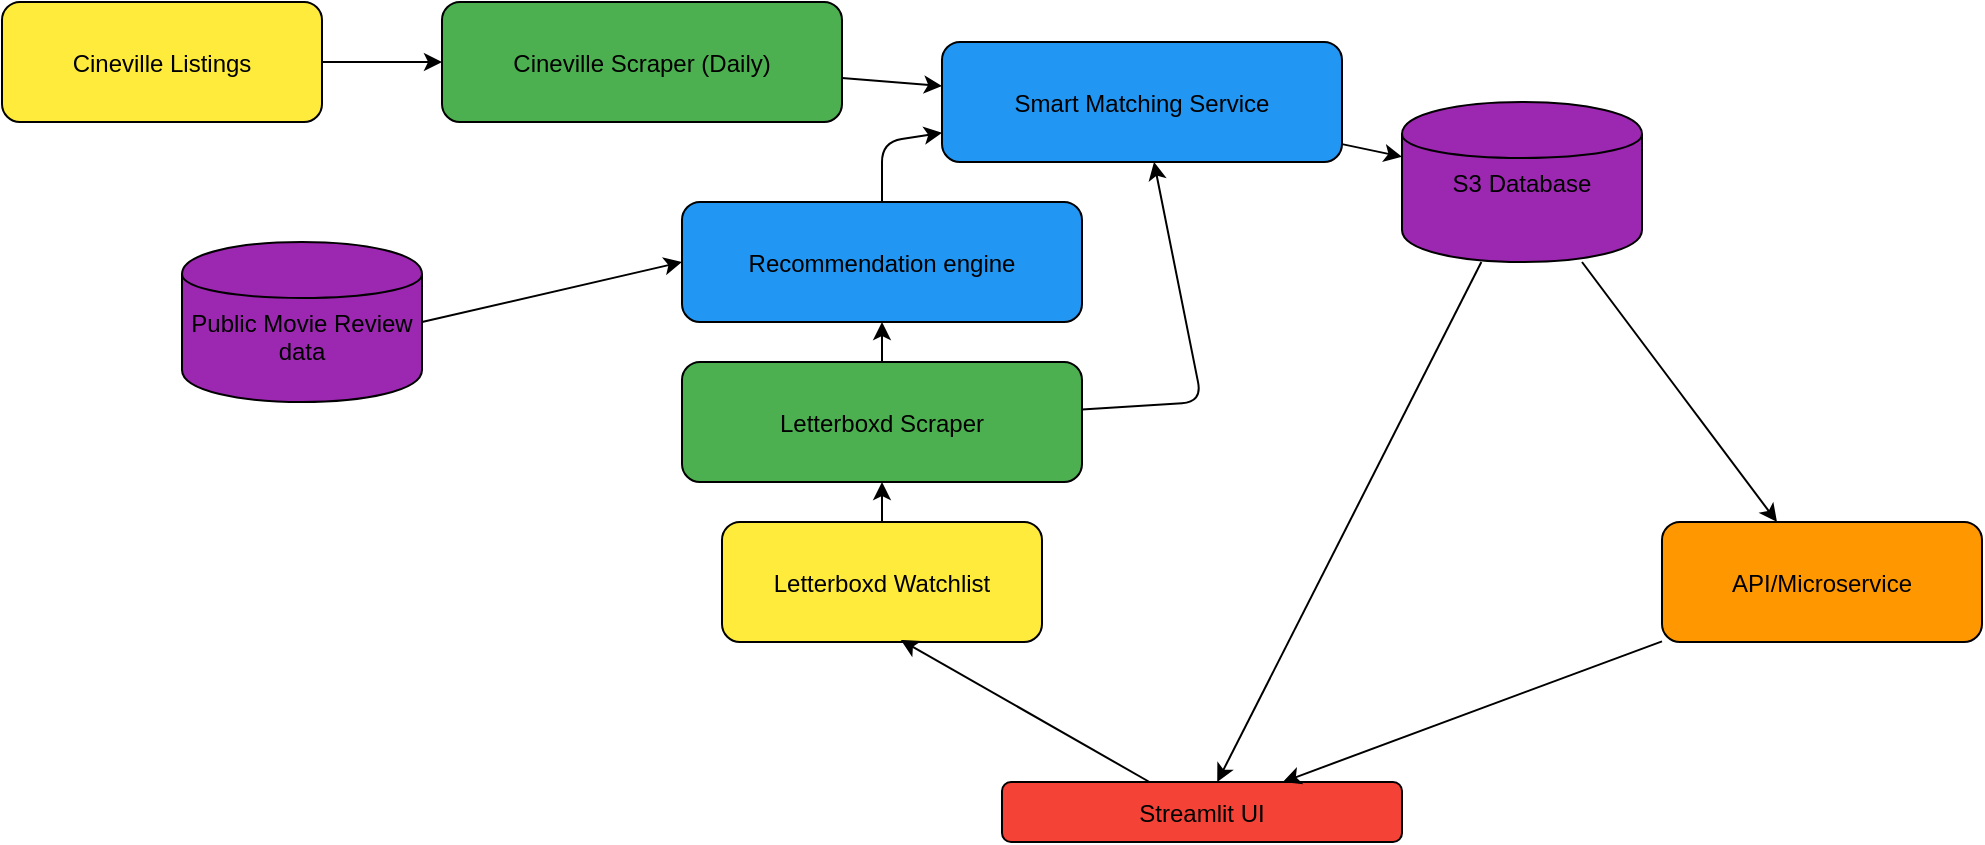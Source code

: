 <mxfile>
    <diagram id="system_architecture" name="Page-1">
        <mxGraphModel dx="981" dy="460" grid="1" gridSize="10" guides="1" tooltips="1" connect="1" arrows="1" fold="1" page="1" pageScale="1" pageWidth="827" pageHeight="1169" math="0" shadow="0">
            <root>
                <mxCell id="0"/>
                <mxCell id="1" parent="0"/>
                <mxCell id="2" value="Cineville Listings" style="rounded=1;strokeColor=#000000;fillColor=#FFEB3B;" parent="1" vertex="1">
                    <mxGeometry x="170" y="190" width="160" height="60" as="geometry"/>
                </mxCell>
                <mxCell id="3" value="Letterboxd Watchlist" style="rounded=1;strokeColor=#000000;fillColor=#FFEB3B;" parent="1" vertex="1">
                    <mxGeometry x="530" y="450" width="160" height="60" as="geometry"/>
                </mxCell>
                <mxCell id="4" value="Cineville Scraper (Daily)" style="rounded=1;strokeColor=#000000;fillColor=#4CAF50;" parent="1" vertex="1">
                    <mxGeometry x="390" y="190" width="200" height="60" as="geometry"/>
                </mxCell>
                <mxCell id="22" style="edgeStyle=none;html=1;exitX=0.5;exitY=0;exitDx=0;exitDy=0;entryX=0.5;entryY=1;entryDx=0;entryDy=0;" edge="1" parent="1" source="5" target="21">
                    <mxGeometry relative="1" as="geometry"/>
                </mxCell>
                <mxCell id="5" value="Letterboxd Scraper" style="rounded=1;strokeColor=#000000;fillColor=#4CAF50;" parent="1" vertex="1">
                    <mxGeometry x="510" y="370" width="200" height="60" as="geometry"/>
                </mxCell>
                <mxCell id="6" value="Smart Matching Service" style="rounded=1;strokeColor=#000000;fillColor=#2196F3;" parent="1" vertex="1">
                    <mxGeometry x="640" y="210" width="200" height="60" as="geometry"/>
                </mxCell>
                <mxCell id="7" value="S3 Database" style="shape=cylinder;strokeColor=#000000;fillColor=#9C27B0;" parent="1" vertex="1">
                    <mxGeometry x="870" y="240" width="120" height="80" as="geometry"/>
                </mxCell>
                <mxCell id="8" value="Streamlit UI" style="rounded=1;strokeColor=#000000;fillColor=#F44336;" parent="1" vertex="1">
                    <mxGeometry x="670" y="580" width="200" height="30" as="geometry"/>
                </mxCell>
                <mxCell id="9" value="API/Microservice" style="rounded=1;strokeColor=#000000;fillColor=#FF9800;" parent="1" vertex="1">
                    <mxGeometry x="1000" y="450" width="160" height="60" as="geometry"/>
                </mxCell>
                <mxCell id="10" parent="1" source="2" target="4" edge="1">
                    <mxGeometry relative="1" as="geometry"/>
                </mxCell>
                <mxCell id="11" parent="1" source="3" target="5" edge="1">
                    <mxGeometry relative="1" as="geometry"/>
                </mxCell>
                <mxCell id="12" parent="1" source="4" target="6" edge="1">
                    <mxGeometry relative="1" as="geometry"/>
                </mxCell>
                <mxCell id="13" parent="1" source="5" target="6" edge="1">
                    <mxGeometry relative="1" as="geometry">
                        <Array as="points">
                            <mxPoint x="770" y="390"/>
                        </Array>
                    </mxGeometry>
                </mxCell>
                <mxCell id="14" parent="1" source="6" target="7" edge="1">
                    <mxGeometry relative="1" as="geometry"/>
                </mxCell>
                <mxCell id="15" parent="1" source="7" target="8" edge="1">
                    <mxGeometry relative="1" as="geometry"/>
                </mxCell>
                <mxCell id="16" parent="1" source="7" target="9" edge="1">
                    <mxGeometry relative="1" as="geometry"/>
                </mxCell>
                <mxCell id="17" parent="1" source="9" target="8" edge="1">
                    <mxGeometry relative="1" as="geometry"/>
                </mxCell>
                <mxCell id="18" style="edgeStyle=none;html=1;entryX=0.559;entryY=0.983;entryDx=0;entryDy=0;entryPerimeter=0;" parent="1" source="8" target="3" edge="1">
                    <mxGeometry relative="1" as="geometry"/>
                </mxCell>
                <mxCell id="23" value="" style="edgeStyle=none;html=1;exitX=0.5;exitY=0;exitDx=0;exitDy=0;" edge="1" parent="1" source="21" target="6">
                    <mxGeometry relative="1" as="geometry">
                        <Array as="points">
                            <mxPoint x="610" y="260"/>
                        </Array>
                    </mxGeometry>
                </mxCell>
                <mxCell id="21" value="Recommendation engine" style="rounded=1;strokeColor=#000000;fillColor=#2196F3;" vertex="1" parent="1">
                    <mxGeometry x="510" y="290" width="200" height="60" as="geometry"/>
                </mxCell>
                <mxCell id="25" style="edgeStyle=none;html=1;exitX=1;exitY=0.5;exitDx=0;exitDy=0;entryX=0;entryY=0.5;entryDx=0;entryDy=0;" edge="1" parent="1" source="24" target="21">
                    <mxGeometry relative="1" as="geometry"/>
                </mxCell>
                <mxCell id="24" value="&#xa;&#xa;Public Movie Review&#xa;data&#xa;" style="shape=cylinder;strokeColor=#000000;fillColor=#9C27B0;" vertex="1" parent="1">
                    <mxGeometry x="260" y="310" width="120" height="80" as="geometry"/>
                </mxCell>
            </root>
        </mxGraphModel>
    </diagram>
</mxfile>